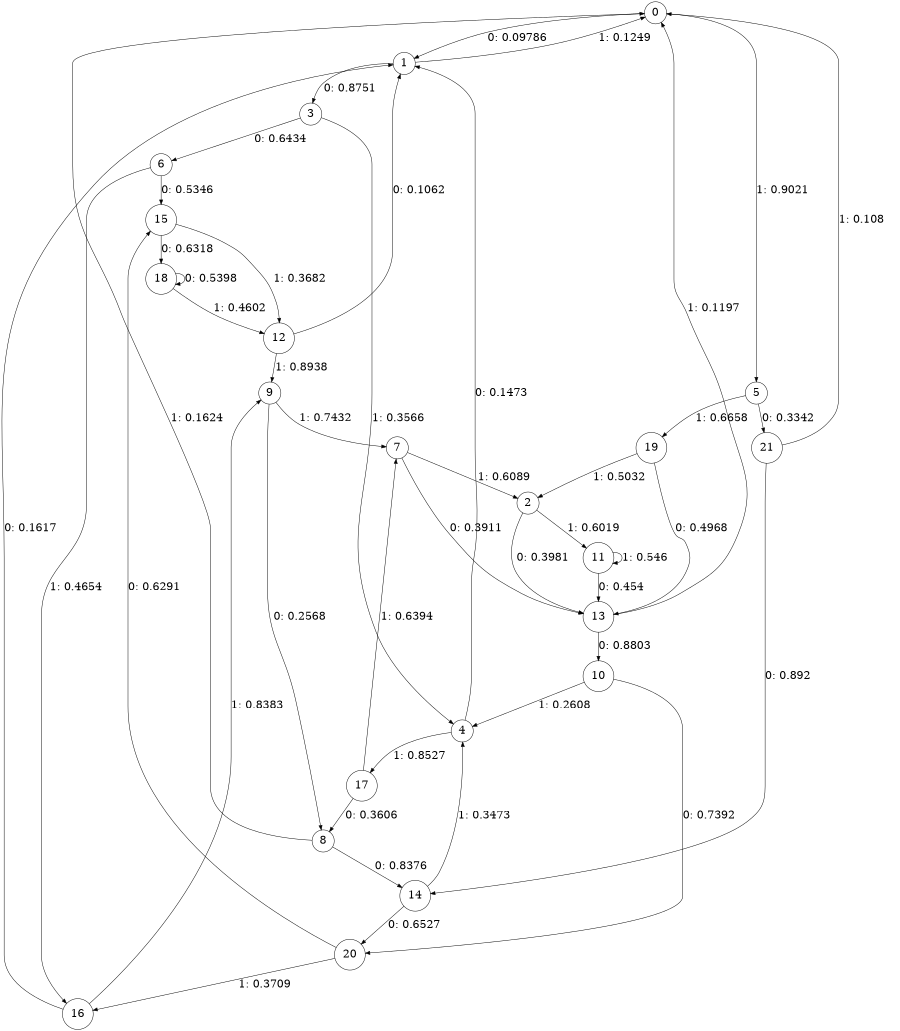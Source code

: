 digraph "ch22randomL5" {
size = "6,8.5";
ratio = "fill";
node [shape = circle];
node [fontsize = 24];
edge [fontsize = 24];
0 -> 1 [label = "0: 0.09786  "];
0 -> 5 [label = "1: 0.9021   "];
1 -> 3 [label = "0: 0.8751   "];
1 -> 0 [label = "1: 0.1249   "];
2 -> 13 [label = "0: 0.3981   "];
2 -> 11 [label = "1: 0.6019   "];
3 -> 6 [label = "0: 0.6434   "];
3 -> 4 [label = "1: 0.3566   "];
4 -> 1 [label = "0: 0.1473   "];
4 -> 17 [label = "1: 0.8527   "];
5 -> 21 [label = "0: 0.3342   "];
5 -> 19 [label = "1: 0.6658   "];
6 -> 15 [label = "0: 0.5346   "];
6 -> 16 [label = "1: 0.4654   "];
7 -> 13 [label = "0: 0.3911   "];
7 -> 2 [label = "1: 0.6089   "];
8 -> 14 [label = "0: 0.8376   "];
8 -> 0 [label = "1: 0.1624   "];
9 -> 8 [label = "0: 0.2568   "];
9 -> 7 [label = "1: 0.7432   "];
10 -> 20 [label = "0: 0.7392   "];
10 -> 4 [label = "1: 0.2608   "];
11 -> 13 [label = "0: 0.454    "];
11 -> 11 [label = "1: 0.546    "];
12 -> 1 [label = "0: 0.1062   "];
12 -> 9 [label = "1: 0.8938   "];
13 -> 10 [label = "0: 0.8803   "];
13 -> 0 [label = "1: 0.1197   "];
14 -> 20 [label = "0: 0.6527   "];
14 -> 4 [label = "1: 0.3473   "];
15 -> 18 [label = "0: 0.6318   "];
15 -> 12 [label = "1: 0.3682   "];
16 -> 1 [label = "0: 0.1617   "];
16 -> 9 [label = "1: 0.8383   "];
17 -> 8 [label = "0: 0.3606   "];
17 -> 7 [label = "1: 0.6394   "];
18 -> 18 [label = "0: 0.5398   "];
18 -> 12 [label = "1: 0.4602   "];
19 -> 13 [label = "0: 0.4968   "];
19 -> 2 [label = "1: 0.5032   "];
20 -> 15 [label = "0: 0.6291   "];
20 -> 16 [label = "1: 0.3709   "];
21 -> 14 [label = "0: 0.892    "];
21 -> 0 [label = "1: 0.108    "];
}